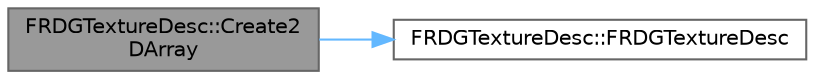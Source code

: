digraph "FRDGTextureDesc::Create2DArray"
{
 // INTERACTIVE_SVG=YES
 // LATEX_PDF_SIZE
  bgcolor="transparent";
  edge [fontname=Helvetica,fontsize=10,labelfontname=Helvetica,labelfontsize=10];
  node [fontname=Helvetica,fontsize=10,shape=box,height=0.2,width=0.4];
  rankdir="LR";
  Node1 [id="Node000001",label="FRDGTextureDesc::Create2\lDArray",height=0.2,width=0.4,color="gray40", fillcolor="grey60", style="filled", fontcolor="black",tooltip=" "];
  Node1 -> Node2 [id="edge1_Node000001_Node000002",color="steelblue1",style="solid",tooltip=" "];
  Node2 [id="Node000002",label="FRDGTextureDesc::FRDGTextureDesc",height=0.2,width=0.4,color="grey40", fillcolor="white", style="filled",URL="$d6/d67/structFRDGTextureDesc.html#ab1e944f4dc10a9c1a695cc78ae6474cf",tooltip=" "];
}
